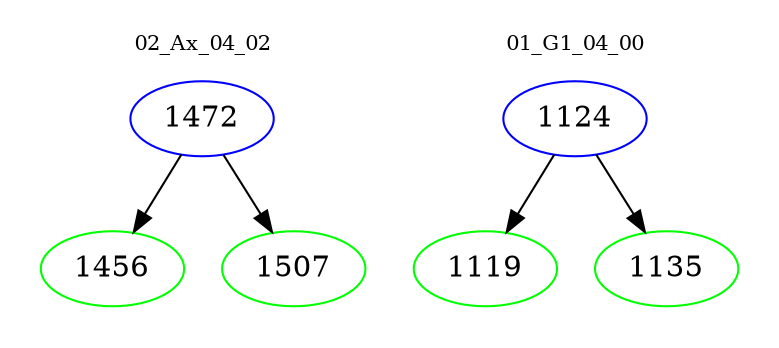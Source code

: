 digraph{
subgraph cluster_0 {
color = white
label = "02_Ax_04_02";
fontsize=10;
T0_1472 [label="1472", color="blue"]
T0_1472 -> T0_1456 [color="black"]
T0_1456 [label="1456", color="green"]
T0_1472 -> T0_1507 [color="black"]
T0_1507 [label="1507", color="green"]
}
subgraph cluster_1 {
color = white
label = "01_G1_04_00";
fontsize=10;
T1_1124 [label="1124", color="blue"]
T1_1124 -> T1_1119 [color="black"]
T1_1119 [label="1119", color="green"]
T1_1124 -> T1_1135 [color="black"]
T1_1135 [label="1135", color="green"]
}
}
